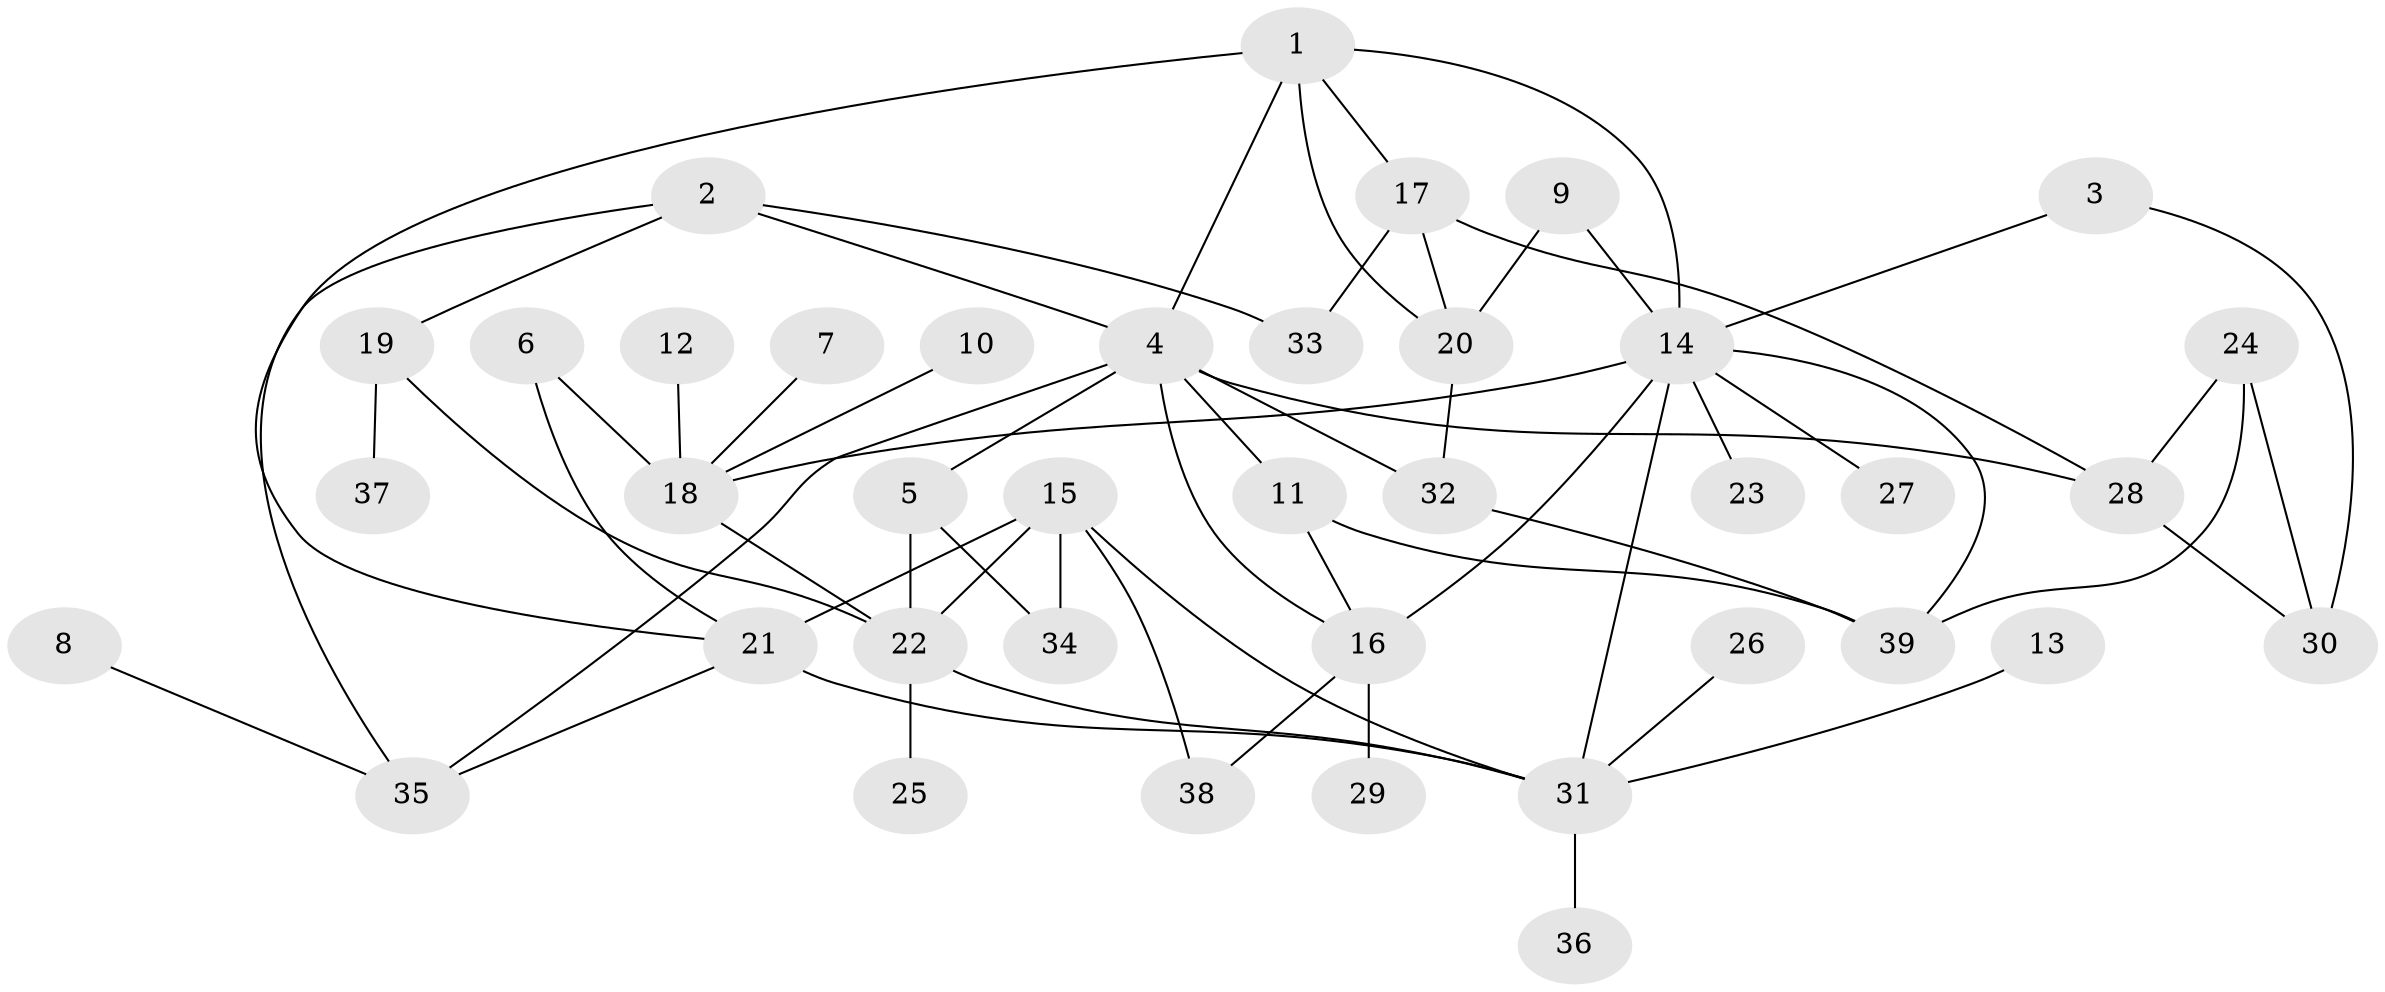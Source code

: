 // original degree distribution, {8: 0.01282051282051282, 5: 0.1282051282051282, 3: 0.16666666666666666, 6: 0.02564102564102564, 4: 0.10256410256410256, 2: 0.24358974358974358, 1: 0.32051282051282054}
// Generated by graph-tools (version 1.1) at 2025/49/03/09/25 03:49:24]
// undirected, 39 vertices, 61 edges
graph export_dot {
graph [start="1"]
  node [color=gray90,style=filled];
  1;
  2;
  3;
  4;
  5;
  6;
  7;
  8;
  9;
  10;
  11;
  12;
  13;
  14;
  15;
  16;
  17;
  18;
  19;
  20;
  21;
  22;
  23;
  24;
  25;
  26;
  27;
  28;
  29;
  30;
  31;
  32;
  33;
  34;
  35;
  36;
  37;
  38;
  39;
  1 -- 4 [weight=1.0];
  1 -- 14 [weight=1.0];
  1 -- 17 [weight=1.0];
  1 -- 20 [weight=1.0];
  1 -- 21 [weight=1.0];
  2 -- 4 [weight=1.0];
  2 -- 19 [weight=1.0];
  2 -- 33 [weight=1.0];
  2 -- 35 [weight=1.0];
  3 -- 14 [weight=1.0];
  3 -- 30 [weight=1.0];
  4 -- 5 [weight=1.0];
  4 -- 11 [weight=1.0];
  4 -- 16 [weight=1.0];
  4 -- 28 [weight=1.0];
  4 -- 32 [weight=1.0];
  4 -- 35 [weight=1.0];
  5 -- 22 [weight=1.0];
  5 -- 34 [weight=1.0];
  6 -- 18 [weight=1.0];
  6 -- 21 [weight=1.0];
  7 -- 18 [weight=1.0];
  8 -- 35 [weight=1.0];
  9 -- 14 [weight=1.0];
  9 -- 20 [weight=1.0];
  10 -- 18 [weight=1.0];
  11 -- 16 [weight=1.0];
  11 -- 39 [weight=1.0];
  12 -- 18 [weight=1.0];
  13 -- 31 [weight=1.0];
  14 -- 16 [weight=1.0];
  14 -- 18 [weight=1.0];
  14 -- 23 [weight=1.0];
  14 -- 27 [weight=1.0];
  14 -- 31 [weight=1.0];
  14 -- 39 [weight=1.0];
  15 -- 21 [weight=1.0];
  15 -- 22 [weight=1.0];
  15 -- 31 [weight=1.0];
  15 -- 34 [weight=1.0];
  15 -- 38 [weight=1.0];
  16 -- 29 [weight=1.0];
  16 -- 38 [weight=1.0];
  17 -- 20 [weight=1.0];
  17 -- 28 [weight=1.0];
  17 -- 33 [weight=1.0];
  18 -- 22 [weight=1.0];
  19 -- 22 [weight=1.0];
  19 -- 37 [weight=1.0];
  20 -- 32 [weight=1.0];
  21 -- 31 [weight=1.0];
  21 -- 35 [weight=1.0];
  22 -- 25 [weight=1.0];
  22 -- 31 [weight=1.0];
  24 -- 28 [weight=1.0];
  24 -- 30 [weight=1.0];
  24 -- 39 [weight=1.0];
  26 -- 31 [weight=1.0];
  28 -- 30 [weight=1.0];
  31 -- 36 [weight=1.0];
  32 -- 39 [weight=1.0];
}
